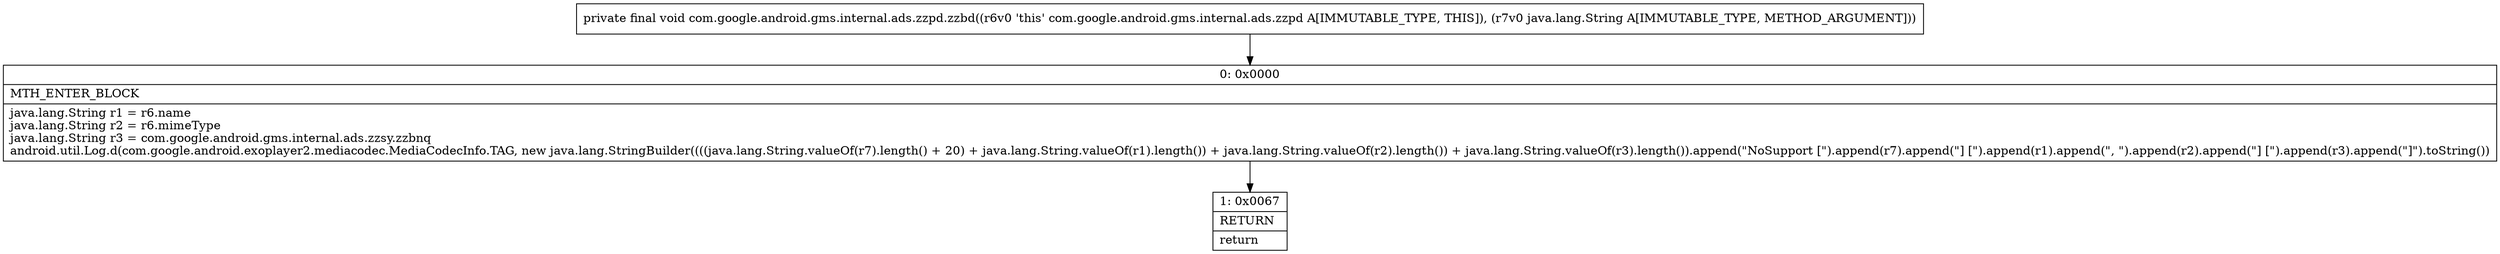 digraph "CFG forcom.google.android.gms.internal.ads.zzpd.zzbd(Ljava\/lang\/String;)V" {
Node_0 [shape=record,label="{0\:\ 0x0000|MTH_ENTER_BLOCK\l|java.lang.String r1 = r6.name\ljava.lang.String r2 = r6.mimeType\ljava.lang.String r3 = com.google.android.gms.internal.ads.zzsy.zzbnq\landroid.util.Log.d(com.google.android.exoplayer2.mediacodec.MediaCodecInfo.TAG, new java.lang.StringBuilder((((java.lang.String.valueOf(r7).length() + 20) + java.lang.String.valueOf(r1).length()) + java.lang.String.valueOf(r2).length()) + java.lang.String.valueOf(r3).length()).append(\"NoSupport [\").append(r7).append(\"] [\").append(r1).append(\", \").append(r2).append(\"] [\").append(r3).append(\"]\").toString())\l}"];
Node_1 [shape=record,label="{1\:\ 0x0067|RETURN\l|return\l}"];
MethodNode[shape=record,label="{private final void com.google.android.gms.internal.ads.zzpd.zzbd((r6v0 'this' com.google.android.gms.internal.ads.zzpd A[IMMUTABLE_TYPE, THIS]), (r7v0 java.lang.String A[IMMUTABLE_TYPE, METHOD_ARGUMENT])) }"];
MethodNode -> Node_0;
Node_0 -> Node_1;
}

